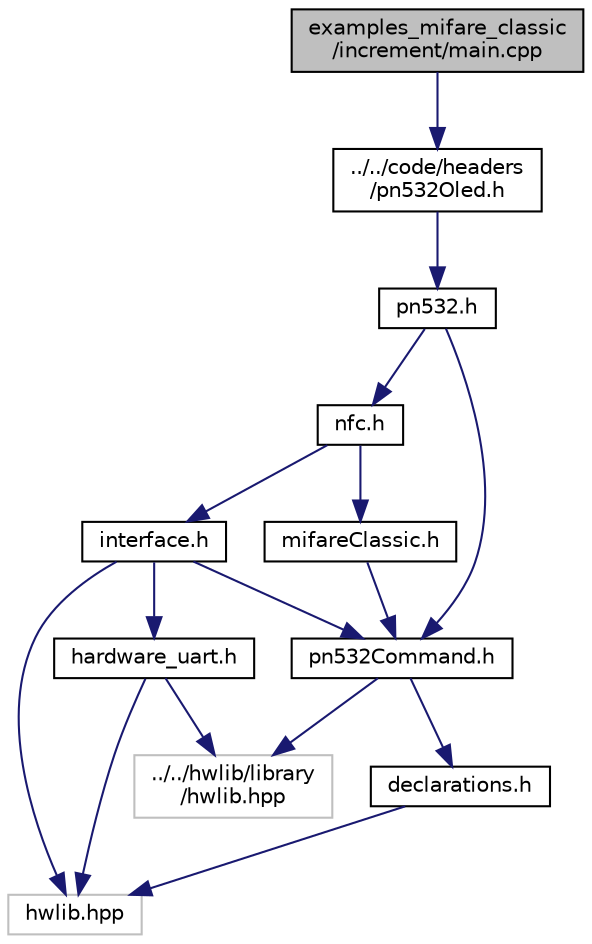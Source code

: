 digraph "examples_mifare_classic/increment/main.cpp"
{
  edge [fontname="Helvetica",fontsize="10",labelfontname="Helvetica",labelfontsize="10"];
  node [fontname="Helvetica",fontsize="10",shape=record];
  Node0 [label="examples_mifare_classic\l/increment/main.cpp",height=0.2,width=0.4,color="black", fillcolor="grey75", style="filled", fontcolor="black"];
  Node0 -> Node1 [color="midnightblue",fontsize="10",style="solid",fontname="Helvetica"];
  Node1 [label="../../code/headers\l/pn532Oled.h",height=0.2,width=0.4,color="black", fillcolor="white", style="filled",URL="$pn532Oled_8h.html",tooltip="This file implements a decorator for the NFC class in order to be used with an oled display..."];
  Node1 -> Node2 [color="midnightblue",fontsize="10",style="solid",fontname="Helvetica"];
  Node2 [label="pn532.h",height=0.2,width=0.4,color="black", fillcolor="white", style="filled",URL="$pn532_8h.html",tooltip="Implementation of the Abstract NFC interface for the pn532. "];
  Node2 -> Node3 [color="midnightblue",fontsize="10",style="solid",fontname="Helvetica"];
  Node3 [label="nfc.h",height=0.2,width=0.4,color="black", fillcolor="white", style="filled",URL="$nfc_8h.html",tooltip="Abstract nfc class that can be implemented for any nfc reader. "];
  Node3 -> Node4 [color="midnightblue",fontsize="10",style="solid",fontname="Helvetica"];
  Node4 [label="interface.h",height=0.2,width=0.4,color="black", fillcolor="white", style="filled",URL="$interface_8h.html",tooltip="Abstract protocol class and it&#39;s specific protocol implementation. "];
  Node4 -> Node5 [color="midnightblue",fontsize="10",style="solid",fontname="Helvetica"];
  Node5 [label="hwlib.hpp",height=0.2,width=0.4,color="grey75", fillcolor="white", style="filled"];
  Node4 -> Node6 [color="midnightblue",fontsize="10",style="solid",fontname="Helvetica"];
  Node6 [label="pn532Command.h",height=0.2,width=0.4,color="black", fillcolor="white", style="filled",URL="$pn532Command_8h.html",tooltip="This file contains two data objects that handle and trim the outgoing and received commands of a pn53..."];
  Node6 -> Node7 [color="midnightblue",fontsize="10",style="solid",fontname="Helvetica"];
  Node7 [label="../../hwlib/library\l/hwlib.hpp",height=0.2,width=0.4,color="grey75", fillcolor="white", style="filled"];
  Node6 -> Node8 [color="midnightblue",fontsize="10",style="solid",fontname="Helvetica"];
  Node8 [label="declarations.h",height=0.2,width=0.4,color="black", fillcolor="white", style="filled",URL="$declarations_8h.html",tooltip="Specific declarations for the nfc classes to use. "];
  Node8 -> Node5 [color="midnightblue",fontsize="10",style="solid",fontname="Helvetica"];
  Node4 -> Node9 [color="midnightblue",fontsize="10",style="solid",fontname="Helvetica"];
  Node9 [label="hardware_uart.h",height=0.2,width=0.4,color="black", fillcolor="white", style="filled",URL="$hardware__uart_8h.html",tooltip="This file implements the functions declared in hardware_uart.hpp. "];
  Node9 -> Node5 [color="midnightblue",fontsize="10",style="solid",fontname="Helvetica"];
  Node9 -> Node7 [color="midnightblue",fontsize="10",style="solid",fontname="Helvetica"];
  Node3 -> Node10 [color="midnightblue",fontsize="10",style="solid",fontname="Helvetica"];
  Node10 [label="mifareClassic.h",height=0.2,width=0.4,color="black", fillcolor="white", style="filled",URL="$mifareClassic_8h.html",tooltip="Data object for a nfc card where data can be stored in. "];
  Node10 -> Node6 [color="midnightblue",fontsize="10",style="solid",fontname="Helvetica"];
  Node2 -> Node6 [color="midnightblue",fontsize="10",style="solid",fontname="Helvetica"];
}

